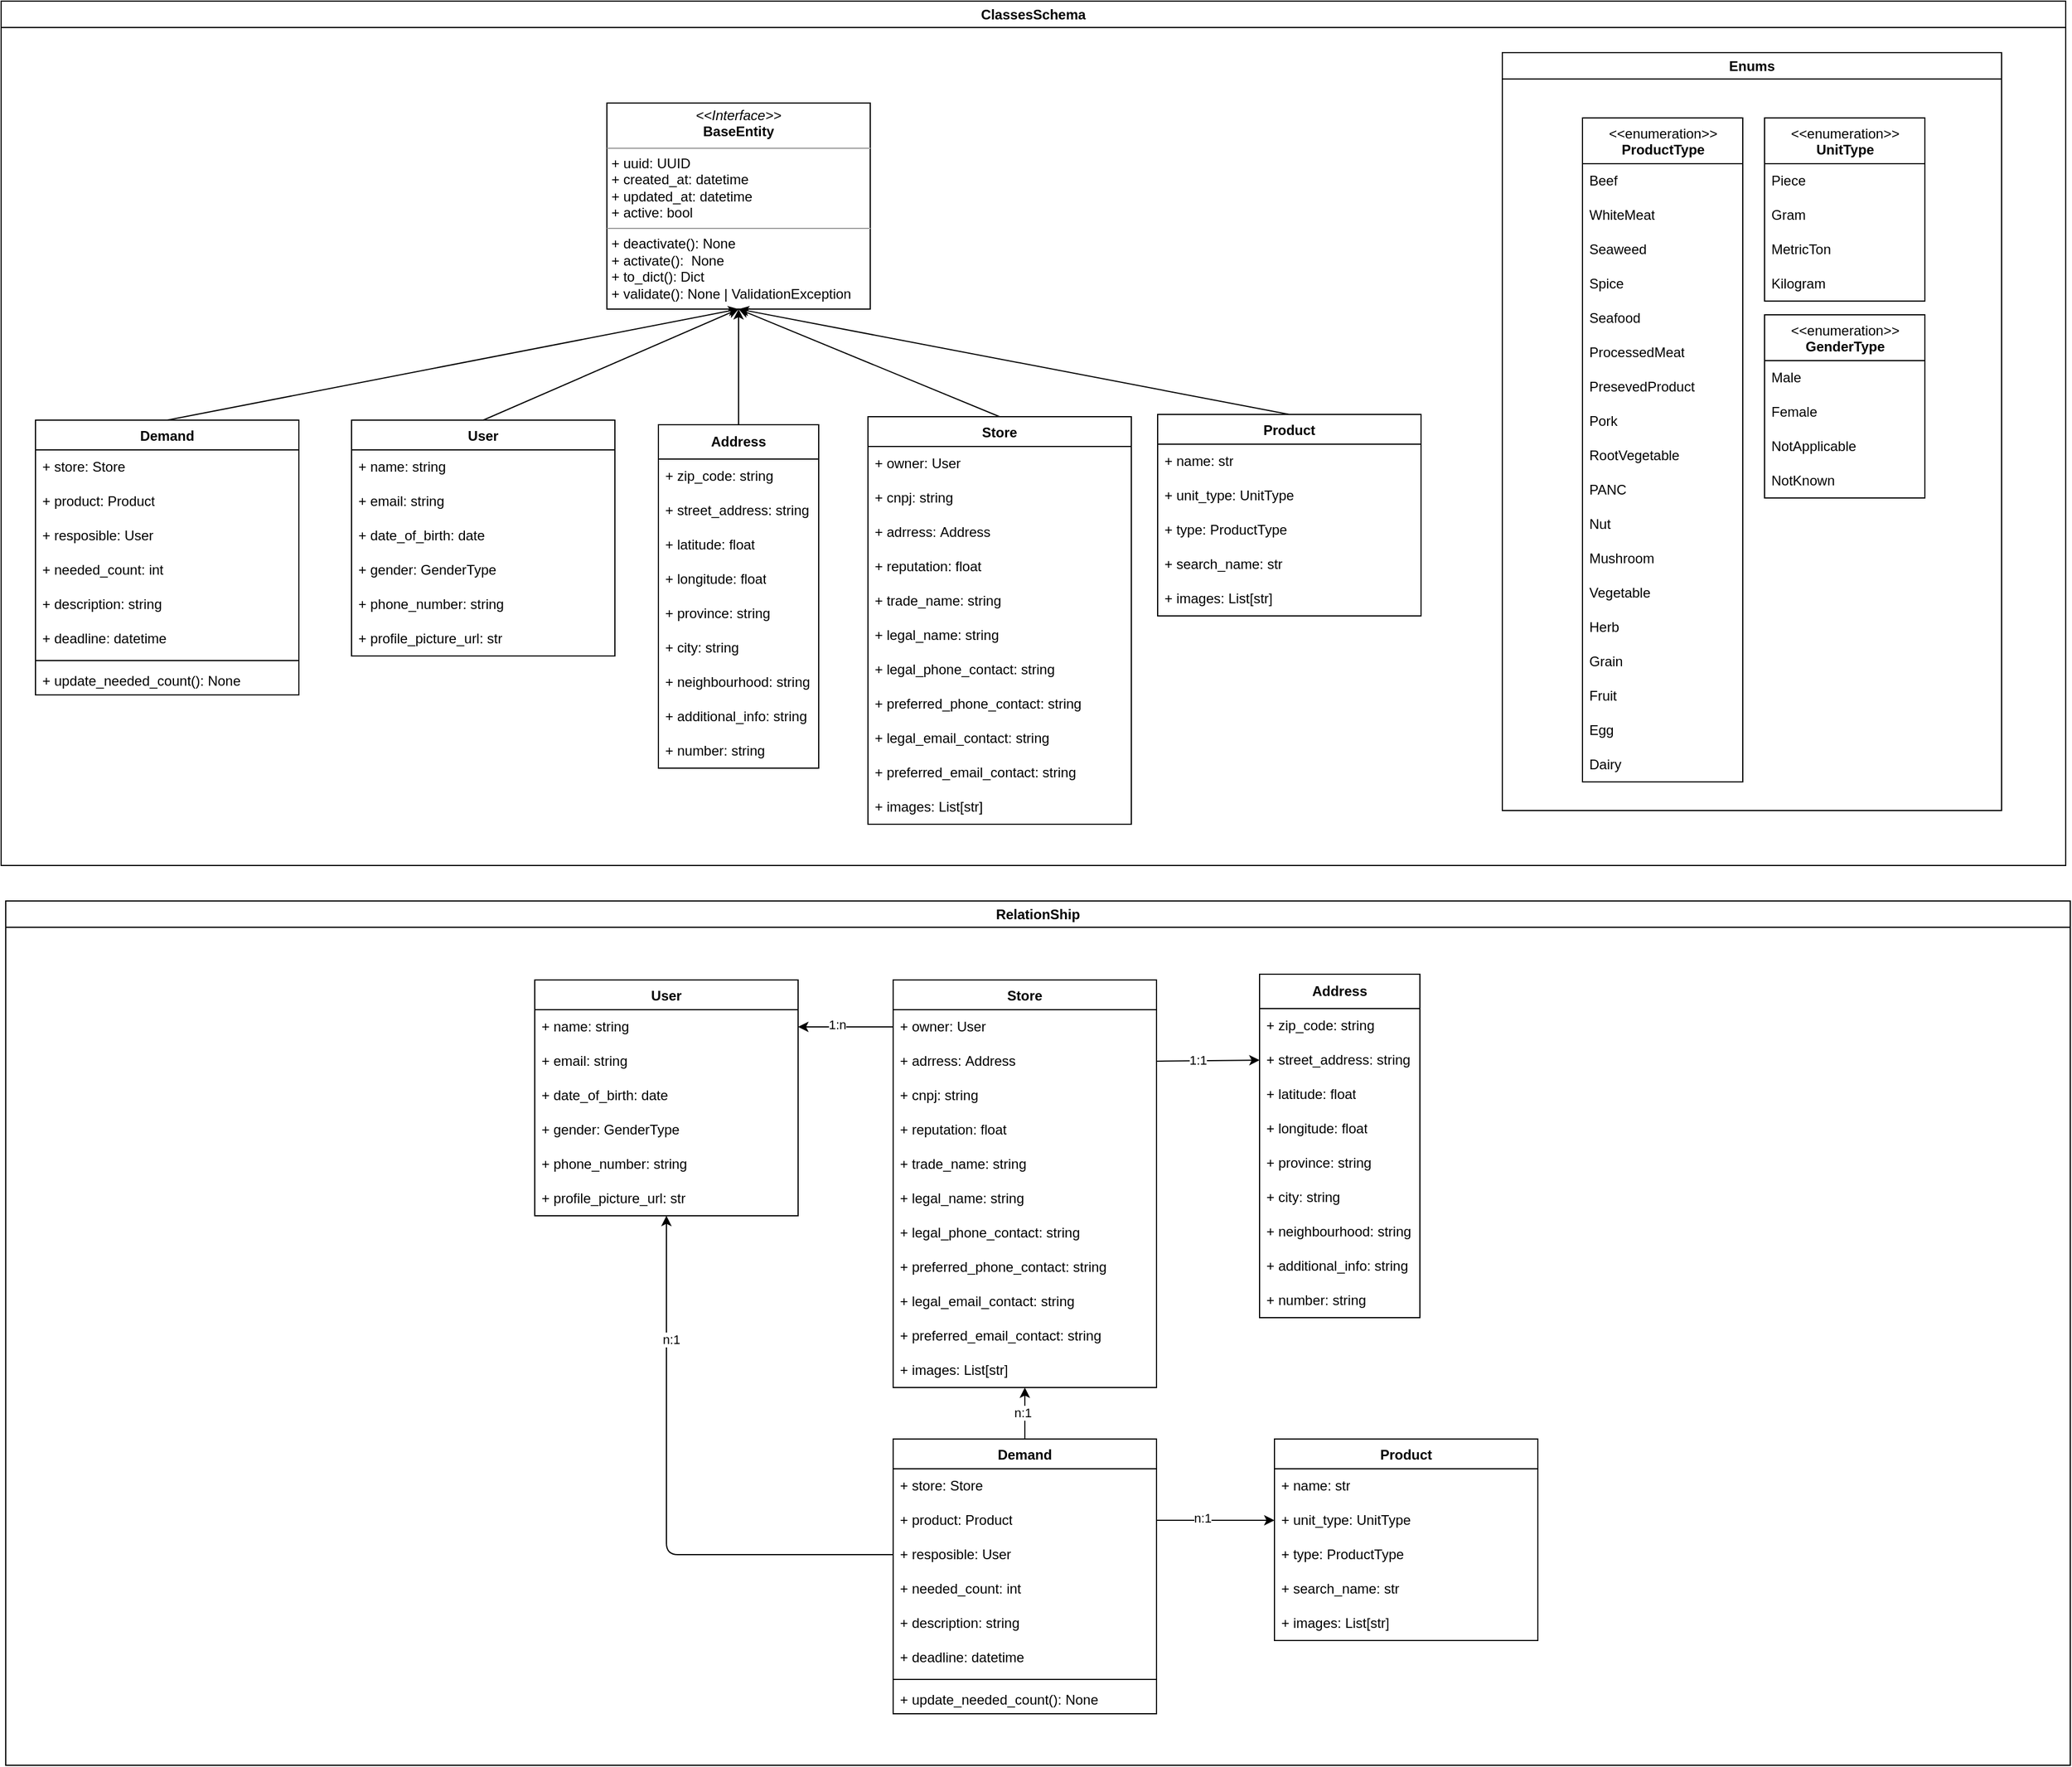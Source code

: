 <mxfile>
    <diagram id="O-HHleiyIl8pwxLoaR7Z" name="Page-1">
        <mxGraphModel dx="2432" dy="5298" grid="0" gridSize="10" guides="1" tooltips="1" connect="1" arrows="1" fold="1" page="0" pageScale="1" pageWidth="850" pageHeight="1100" math="0" shadow="0">
            <root>
                <mxCell id="0"/>
                <mxCell id="1" parent="0"/>
                <mxCell id="453" value="RelationShip" style="swimlane;whiteSpace=wrap;html=1;" parent="1" vertex="1">
                    <mxGeometry x="1027" y="-2513" width="1803" height="755" as="geometry"/>
                </mxCell>
                <mxCell id="1115" value="Product" style="swimlane;fontStyle=1;align=center;verticalAlign=top;childLayout=stackLayout;horizontal=1;startSize=26;horizontalStack=0;resizeParent=1;resizeParentMax=0;resizeLast=0;collapsible=1;marginBottom=0;" parent="453" vertex="1">
                    <mxGeometry x="1108" y="470" width="230" height="176" as="geometry"/>
                </mxCell>
                <mxCell id="1116" value="+ name: str" style="text;strokeColor=none;fillColor=none;align=left;verticalAlign=middle;spacingLeft=4;spacingRight=4;overflow=hidden;points=[[0,0.5],[1,0.5]];portConstraint=eastwest;rotatable=0;whiteSpace=wrap;html=1;" parent="1115" vertex="1">
                    <mxGeometry y="26" width="230" height="30" as="geometry"/>
                </mxCell>
                <mxCell id="1117" value="+ unit_type: UnitType" style="text;strokeColor=none;fillColor=none;align=left;verticalAlign=middle;spacingLeft=4;spacingRight=4;overflow=hidden;points=[[0,0.5],[1,0.5]];portConstraint=eastwest;rotatable=0;whiteSpace=wrap;html=1;" parent="1115" vertex="1">
                    <mxGeometry y="56" width="230" height="30" as="geometry"/>
                </mxCell>
                <mxCell id="1118" value="+ type: ProductType" style="text;strokeColor=none;fillColor=none;align=left;verticalAlign=middle;spacingLeft=4;spacingRight=4;overflow=hidden;points=[[0,0.5],[1,0.5]];portConstraint=eastwest;rotatable=0;whiteSpace=wrap;html=1;" parent="1115" vertex="1">
                    <mxGeometry y="86" width="230" height="30" as="geometry"/>
                </mxCell>
                <mxCell id="1119" value="+ search_name: str" style="text;strokeColor=none;fillColor=none;align=left;verticalAlign=middle;spacingLeft=4;spacingRight=4;overflow=hidden;points=[[0,0.5],[1,0.5]];portConstraint=eastwest;rotatable=0;whiteSpace=wrap;html=1;" parent="1115" vertex="1">
                    <mxGeometry y="116" width="230" height="30" as="geometry"/>
                </mxCell>
                <mxCell id="1120" value="+ images: List[str]" style="text;strokeColor=none;fillColor=none;align=left;verticalAlign=middle;spacingLeft=4;spacingRight=4;overflow=hidden;points=[[0,0.5],[1,0.5]];portConstraint=eastwest;rotatable=0;whiteSpace=wrap;html=1;" parent="1115" vertex="1">
                    <mxGeometry y="146" width="230" height="30" as="geometry"/>
                </mxCell>
                <mxCell id="1121" value="Store" style="swimlane;fontStyle=1;align=center;verticalAlign=top;childLayout=stackLayout;horizontal=1;startSize=26;horizontalStack=0;resizeParent=1;resizeParentMax=0;resizeLast=0;collapsible=1;marginBottom=0;" parent="453" vertex="1">
                    <mxGeometry x="775" y="69" width="230" height="356" as="geometry"/>
                </mxCell>
                <mxCell id="1122" value="+ owner: User" style="text;strokeColor=none;fillColor=none;align=left;verticalAlign=middle;spacingLeft=4;spacingRight=4;overflow=hidden;points=[[0,0.5],[1,0.5]];portConstraint=eastwest;rotatable=0;whiteSpace=wrap;html=1;" parent="1121" vertex="1">
                    <mxGeometry y="26" width="230" height="30" as="geometry"/>
                </mxCell>
                <mxCell id="1124" value="+ adrress:&amp;nbsp;&lt;span style=&quot;text-align: center;&quot;&gt;Address&lt;/span&gt;" style="text;strokeColor=none;fillColor=none;align=left;verticalAlign=middle;spacingLeft=4;spacingRight=4;overflow=hidden;points=[[0,0.5],[1,0.5]];portConstraint=eastwest;rotatable=0;whiteSpace=wrap;html=1;" parent="1121" vertex="1">
                    <mxGeometry y="56" width="230" height="30" as="geometry"/>
                </mxCell>
                <mxCell id="1123" value="+ cnpj: string" style="text;strokeColor=none;fillColor=none;align=left;verticalAlign=middle;spacingLeft=4;spacingRight=4;overflow=hidden;points=[[0,0.5],[1,0.5]];portConstraint=eastwest;rotatable=0;whiteSpace=wrap;html=1;" parent="1121" vertex="1">
                    <mxGeometry y="86" width="230" height="30" as="geometry"/>
                </mxCell>
                <mxCell id="1125" value="+ reputation:&amp;nbsp;&lt;span style=&quot;text-align: center;&quot;&gt;float&lt;/span&gt;" style="text;strokeColor=none;fillColor=none;align=left;verticalAlign=middle;spacingLeft=4;spacingRight=4;overflow=hidden;points=[[0,0.5],[1,0.5]];portConstraint=eastwest;rotatable=0;whiteSpace=wrap;html=1;" parent="1121" vertex="1">
                    <mxGeometry y="116" width="230" height="30" as="geometry"/>
                </mxCell>
                <mxCell id="1126" value="+ trade_name: string" style="text;strokeColor=none;fillColor=none;align=left;verticalAlign=middle;spacingLeft=4;spacingRight=4;overflow=hidden;points=[[0,0.5],[1,0.5]];portConstraint=eastwest;rotatable=0;whiteSpace=wrap;html=1;" parent="1121" vertex="1">
                    <mxGeometry y="146" width="230" height="30" as="geometry"/>
                </mxCell>
                <mxCell id="1127" value="+ legal_name: string" style="text;strokeColor=none;fillColor=none;align=left;verticalAlign=middle;spacingLeft=4;spacingRight=4;overflow=hidden;points=[[0,0.5],[1,0.5]];portConstraint=eastwest;rotatable=0;whiteSpace=wrap;html=1;" parent="1121" vertex="1">
                    <mxGeometry y="176" width="230" height="30" as="geometry"/>
                </mxCell>
                <mxCell id="1128" value="+ legal_phone_contact: string" style="text;strokeColor=none;fillColor=none;align=left;verticalAlign=middle;spacingLeft=4;spacingRight=4;overflow=hidden;points=[[0,0.5],[1,0.5]];portConstraint=eastwest;rotatable=0;whiteSpace=wrap;html=1;" parent="1121" vertex="1">
                    <mxGeometry y="206" width="230" height="30" as="geometry"/>
                </mxCell>
                <mxCell id="1129" value="+ preferred_phone_contact: string" style="text;strokeColor=none;fillColor=none;align=left;verticalAlign=middle;spacingLeft=4;spacingRight=4;overflow=hidden;points=[[0,0.5],[1,0.5]];portConstraint=eastwest;rotatable=0;whiteSpace=wrap;html=1;" parent="1121" vertex="1">
                    <mxGeometry y="236" width="230" height="30" as="geometry"/>
                </mxCell>
                <mxCell id="1130" value="+ legal_email_contact: string" style="text;strokeColor=none;fillColor=none;align=left;verticalAlign=middle;spacingLeft=4;spacingRight=4;overflow=hidden;points=[[0,0.5],[1,0.5]];portConstraint=eastwest;rotatable=0;whiteSpace=wrap;html=1;" parent="1121" vertex="1">
                    <mxGeometry y="266" width="230" height="30" as="geometry"/>
                </mxCell>
                <mxCell id="1131" value="+ preferred_email_contact: string" style="text;strokeColor=none;fillColor=none;align=left;verticalAlign=middle;spacingLeft=4;spacingRight=4;overflow=hidden;points=[[0,0.5],[1,0.5]];portConstraint=eastwest;rotatable=0;whiteSpace=wrap;html=1;" parent="1121" vertex="1">
                    <mxGeometry y="296" width="230" height="30" as="geometry"/>
                </mxCell>
                <mxCell id="1132" value="+ images: List[str]" style="text;strokeColor=none;fillColor=none;align=left;verticalAlign=middle;spacingLeft=4;spacingRight=4;overflow=hidden;points=[[0,0.5],[1,0.5]];portConstraint=eastwest;rotatable=0;whiteSpace=wrap;html=1;" parent="1121" vertex="1">
                    <mxGeometry y="326" width="230" height="30" as="geometry"/>
                </mxCell>
                <mxCell id="1133" value="User" style="swimlane;fontStyle=1;align=center;verticalAlign=top;childLayout=stackLayout;horizontal=1;startSize=26;horizontalStack=0;resizeParent=1;resizeParentMax=0;resizeLast=0;collapsible=1;marginBottom=0;" parent="453" vertex="1">
                    <mxGeometry x="462" y="69" width="230" height="206" as="geometry"/>
                </mxCell>
                <mxCell id="1134" value="+ name: string" style="text;strokeColor=none;fillColor=none;align=left;verticalAlign=middle;spacingLeft=4;spacingRight=4;overflow=hidden;points=[[0,0.5],[1,0.5]];portConstraint=eastwest;rotatable=0;whiteSpace=wrap;html=1;" parent="1133" vertex="1">
                    <mxGeometry y="26" width="230" height="30" as="geometry"/>
                </mxCell>
                <mxCell id="1135" value="+ email: string" style="text;strokeColor=none;fillColor=none;align=left;verticalAlign=middle;spacingLeft=4;spacingRight=4;overflow=hidden;points=[[0,0.5],[1,0.5]];portConstraint=eastwest;rotatable=0;whiteSpace=wrap;html=1;" parent="1133" vertex="1">
                    <mxGeometry y="56" width="230" height="30" as="geometry"/>
                </mxCell>
                <mxCell id="1136" value="+ date_of_birth: date" style="text;strokeColor=none;fillColor=none;align=left;verticalAlign=middle;spacingLeft=4;spacingRight=4;overflow=hidden;points=[[0,0.5],[1,0.5]];portConstraint=eastwest;rotatable=0;whiteSpace=wrap;html=1;" parent="1133" vertex="1">
                    <mxGeometry y="86" width="230" height="30" as="geometry"/>
                </mxCell>
                <mxCell id="1137" value="+ gender: GenderType" style="text;strokeColor=none;fillColor=none;align=left;verticalAlign=middle;spacingLeft=4;spacingRight=4;overflow=hidden;points=[[0,0.5],[1,0.5]];portConstraint=eastwest;rotatable=0;whiteSpace=wrap;html=1;" parent="1133" vertex="1">
                    <mxGeometry y="116" width="230" height="30" as="geometry"/>
                </mxCell>
                <mxCell id="1138" value="+ phone_number: string" style="text;strokeColor=none;fillColor=none;align=left;verticalAlign=middle;spacingLeft=4;spacingRight=4;overflow=hidden;points=[[0,0.5],[1,0.5]];portConstraint=eastwest;rotatable=0;whiteSpace=wrap;html=1;" parent="1133" vertex="1">
                    <mxGeometry y="146" width="230" height="30" as="geometry"/>
                </mxCell>
                <mxCell id="1139" value="+ profile_picture_url: str" style="text;strokeColor=none;fillColor=none;align=left;verticalAlign=middle;spacingLeft=4;spacingRight=4;overflow=hidden;points=[[0,0.5],[1,0.5]];portConstraint=eastwest;rotatable=0;whiteSpace=wrap;html=1;" parent="1133" vertex="1">
                    <mxGeometry y="176" width="230" height="30" as="geometry"/>
                </mxCell>
                <mxCell id="1140" style="edgeStyle=none;html=1;exitX=0;exitY=0.5;exitDx=0;exitDy=0;entryX=1;entryY=0.5;entryDx=0;entryDy=0;" parent="453" source="1122" target="1134" edge="1">
                    <mxGeometry relative="1" as="geometry"/>
                </mxCell>
                <mxCell id="1141" value="1:n" style="edgeLabel;html=1;align=center;verticalAlign=middle;resizable=0;points=[];" parent="1140" vertex="1" connectable="0">
                    <mxGeometry x="0.182" y="-2" relative="1" as="geometry">
                        <mxPoint as="offset"/>
                    </mxGeometry>
                </mxCell>
                <mxCell id="1143" value="Address" style="swimlane;fontStyle=1;childLayout=stackLayout;horizontal=1;startSize=30;horizontalStack=0;resizeParent=1;resizeParentMax=0;resizeLast=0;collapsible=1;marginBottom=0;whiteSpace=wrap;html=1;" parent="453" vertex="1">
                    <mxGeometry x="1095" y="64" width="140" height="300" as="geometry"/>
                </mxCell>
                <mxCell id="1144" value="+ zip_code: string" style="text;strokeColor=none;fillColor=none;align=left;verticalAlign=middle;spacingLeft=4;spacingRight=4;overflow=hidden;points=[[0,0.5],[1,0.5]];portConstraint=eastwest;rotatable=0;whiteSpace=wrap;html=1;" parent="1143" vertex="1">
                    <mxGeometry y="30" width="140" height="30" as="geometry"/>
                </mxCell>
                <mxCell id="1145" value="+ street_address: string" style="text;strokeColor=none;fillColor=none;align=left;verticalAlign=middle;spacingLeft=4;spacingRight=4;overflow=hidden;points=[[0,0.5],[1,0.5]];portConstraint=eastwest;rotatable=0;whiteSpace=wrap;html=1;" parent="1143" vertex="1">
                    <mxGeometry y="60" width="140" height="30" as="geometry"/>
                </mxCell>
                <mxCell id="1146" value="+ latitude: float" style="text;strokeColor=none;fillColor=none;align=left;verticalAlign=middle;spacingLeft=4;spacingRight=4;overflow=hidden;points=[[0,0.5],[1,0.5]];portConstraint=eastwest;rotatable=0;whiteSpace=wrap;html=1;" parent="1143" vertex="1">
                    <mxGeometry y="90" width="140" height="30" as="geometry"/>
                </mxCell>
                <mxCell id="1147" value="+ longitude: float" style="text;strokeColor=none;fillColor=none;align=left;verticalAlign=middle;spacingLeft=4;spacingRight=4;overflow=hidden;points=[[0,0.5],[1,0.5]];portConstraint=eastwest;rotatable=0;whiteSpace=wrap;html=1;" parent="1143" vertex="1">
                    <mxGeometry y="120" width="140" height="30" as="geometry"/>
                </mxCell>
                <mxCell id="1148" value="+ province: string" style="text;strokeColor=none;fillColor=none;align=left;verticalAlign=middle;spacingLeft=4;spacingRight=4;overflow=hidden;points=[[0,0.5],[1,0.5]];portConstraint=eastwest;rotatable=0;whiteSpace=wrap;html=1;" parent="1143" vertex="1">
                    <mxGeometry y="150" width="140" height="30" as="geometry"/>
                </mxCell>
                <mxCell id="1149" value="+ city: string" style="text;strokeColor=none;fillColor=none;align=left;verticalAlign=middle;spacingLeft=4;spacingRight=4;overflow=hidden;points=[[0,0.5],[1,0.5]];portConstraint=eastwest;rotatable=0;whiteSpace=wrap;html=1;" parent="1143" vertex="1">
                    <mxGeometry y="180" width="140" height="30" as="geometry"/>
                </mxCell>
                <mxCell id="1150" value="+ neighbourhood: string" style="text;strokeColor=none;fillColor=none;align=left;verticalAlign=middle;spacingLeft=4;spacingRight=4;overflow=hidden;points=[[0,0.5],[1,0.5]];portConstraint=eastwest;rotatable=0;whiteSpace=wrap;html=1;" parent="1143" vertex="1">
                    <mxGeometry y="210" width="140" height="30" as="geometry"/>
                </mxCell>
                <mxCell id="1151" value="+ additional_info: string" style="text;strokeColor=none;fillColor=none;align=left;verticalAlign=middle;spacingLeft=4;spacingRight=4;overflow=hidden;points=[[0,0.5],[1,0.5]];portConstraint=eastwest;rotatable=0;whiteSpace=wrap;html=1;" parent="1143" vertex="1">
                    <mxGeometry y="240" width="140" height="30" as="geometry"/>
                </mxCell>
                <mxCell id="1152" value="+ number: string" style="text;strokeColor=none;fillColor=none;align=left;verticalAlign=middle;spacingLeft=4;spacingRight=4;overflow=hidden;points=[[0,0.5],[1,0.5]];portConstraint=eastwest;rotatable=0;whiteSpace=wrap;html=1;" parent="1143" vertex="1">
                    <mxGeometry y="270" width="140" height="30" as="geometry"/>
                </mxCell>
                <mxCell id="1153" style="edgeStyle=none;html=1;exitX=1;exitY=0.5;exitDx=0;exitDy=0;entryX=0;entryY=0.5;entryDx=0;entryDy=0;" parent="453" source="1124" target="1145" edge="1">
                    <mxGeometry relative="1" as="geometry"/>
                </mxCell>
                <mxCell id="1154" value="1:1" style="edgeLabel;html=1;align=center;verticalAlign=middle;resizable=0;points=[];" parent="1153" vertex="1" connectable="0">
                    <mxGeometry x="-0.197" y="1" relative="1" as="geometry">
                        <mxPoint as="offset"/>
                    </mxGeometry>
                </mxCell>
                <mxCell id="1166" style="edgeStyle=none;html=1;exitX=0.5;exitY=0;exitDx=0;exitDy=0;" parent="453" source="1155" target="1132" edge="1">
                    <mxGeometry relative="1" as="geometry"/>
                </mxCell>
                <mxCell id="1167" value="n:1" style="edgeLabel;html=1;align=center;verticalAlign=middle;resizable=0;points=[];" parent="1166" vertex="1" connectable="0">
                    <mxGeometry x="0.03" y="2" relative="1" as="geometry">
                        <mxPoint as="offset"/>
                    </mxGeometry>
                </mxCell>
                <mxCell id="1155" value="Demand" style="swimlane;fontStyle=1;align=center;verticalAlign=top;childLayout=stackLayout;horizontal=1;startSize=26;horizontalStack=0;resizeParent=1;resizeParentMax=0;resizeLast=0;collapsible=1;marginBottom=0;" parent="453" vertex="1">
                    <mxGeometry x="775" y="470" width="230" height="240" as="geometry"/>
                </mxCell>
                <mxCell id="1156" value="+ store: Store" style="text;strokeColor=none;fillColor=none;align=left;verticalAlign=middle;spacingLeft=4;spacingRight=4;overflow=hidden;points=[[0,0.5],[1,0.5]];portConstraint=eastwest;rotatable=0;whiteSpace=wrap;html=1;" parent="1155" vertex="1">
                    <mxGeometry y="26" width="230" height="30" as="geometry"/>
                </mxCell>
                <mxCell id="1157" value="+ product: Product" style="text;strokeColor=none;fillColor=none;align=left;verticalAlign=middle;spacingLeft=4;spacingRight=4;overflow=hidden;points=[[0,0.5],[1,0.5]];portConstraint=eastwest;rotatable=0;whiteSpace=wrap;html=1;" parent="1155" vertex="1">
                    <mxGeometry y="56" width="230" height="30" as="geometry"/>
                </mxCell>
                <mxCell id="1158" value="+ resposible: User" style="text;strokeColor=none;fillColor=none;align=left;verticalAlign=middle;spacingLeft=4;spacingRight=4;overflow=hidden;points=[[0,0.5],[1,0.5]];portConstraint=eastwest;rotatable=0;whiteSpace=wrap;html=1;" parent="1155" vertex="1">
                    <mxGeometry y="86" width="230" height="30" as="geometry"/>
                </mxCell>
                <mxCell id="1159" value="+ needed_count: int" style="text;strokeColor=none;fillColor=none;align=left;verticalAlign=middle;spacingLeft=4;spacingRight=4;overflow=hidden;points=[[0,0.5],[1,0.5]];portConstraint=eastwest;rotatable=0;whiteSpace=wrap;html=1;" parent="1155" vertex="1">
                    <mxGeometry y="116" width="230" height="30" as="geometry"/>
                </mxCell>
                <mxCell id="1160" value="+ description: string" style="text;strokeColor=none;fillColor=none;align=left;verticalAlign=middle;spacingLeft=4;spacingRight=4;overflow=hidden;points=[[0,0.5],[1,0.5]];portConstraint=eastwest;rotatable=0;whiteSpace=wrap;html=1;" parent="1155" vertex="1">
                    <mxGeometry y="146" width="230" height="30" as="geometry"/>
                </mxCell>
                <mxCell id="1161" value="+ deadline: datetime" style="text;strokeColor=none;fillColor=none;align=left;verticalAlign=middle;spacingLeft=4;spacingRight=4;overflow=hidden;points=[[0,0.5],[1,0.5]];portConstraint=eastwest;rotatable=0;whiteSpace=wrap;html=1;" parent="1155" vertex="1">
                    <mxGeometry y="176" width="230" height="30" as="geometry"/>
                </mxCell>
                <mxCell id="1162" value="" style="line;strokeWidth=1;fillColor=none;align=left;verticalAlign=middle;spacingTop=-1;spacingLeft=3;spacingRight=3;rotatable=0;labelPosition=right;points=[];portConstraint=eastwest;strokeColor=inherit;" parent="1155" vertex="1">
                    <mxGeometry y="206" width="230" height="8" as="geometry"/>
                </mxCell>
                <mxCell id="1163" value="+ update_needed_count(): None" style="text;strokeColor=none;fillColor=none;align=left;verticalAlign=top;spacingLeft=4;spacingRight=4;overflow=hidden;rotatable=0;points=[[0,0.5],[1,0.5]];portConstraint=eastwest;" parent="1155" vertex="1">
                    <mxGeometry y="214" width="230" height="26" as="geometry"/>
                </mxCell>
                <mxCell id="1164" style="edgeStyle=none;html=1;exitX=1;exitY=0.5;exitDx=0;exitDy=0;entryX=0;entryY=0.5;entryDx=0;entryDy=0;" parent="453" source="1157" target="1117" edge="1">
                    <mxGeometry relative="1" as="geometry"/>
                </mxCell>
                <mxCell id="1165" value="n:1" style="edgeLabel;html=1;align=center;verticalAlign=middle;resizable=0;points=[];" parent="1164" vertex="1" connectable="0">
                    <mxGeometry x="-0.224" y="2" relative="1" as="geometry">
                        <mxPoint as="offset"/>
                    </mxGeometry>
                </mxCell>
                <mxCell id="41m4tgYZ7IycCjoYGs1l-1168" style="edgeStyle=none;html=1;exitX=0;exitY=0.5;exitDx=0;exitDy=0;" parent="453" source="1158" target="1139" edge="1">
                    <mxGeometry relative="1" as="geometry">
                        <Array as="points">
                            <mxPoint x="577" y="571"/>
                        </Array>
                    </mxGeometry>
                </mxCell>
                <mxCell id="41m4tgYZ7IycCjoYGs1l-1169" value="n:1" style="edgeLabel;html=1;align=center;verticalAlign=middle;resizable=0;points=[];" parent="41m4tgYZ7IycCjoYGs1l-1168" vertex="1" connectable="0">
                    <mxGeometry x="0.562" y="-4" relative="1" as="geometry">
                        <mxPoint as="offset"/>
                    </mxGeometry>
                </mxCell>
                <mxCell id="1034" value="Enums" style="swimlane;whiteSpace=wrap;html=1;" parent="1" vertex="1">
                    <mxGeometry x="2334" y="-3254" width="436" height="662" as="geometry"/>
                </mxCell>
                <mxCell id="1035" value="&amp;lt;&amp;lt;enumeration&amp;gt;&amp;gt;&lt;br&gt;&lt;b&gt;UnitType&lt;/b&gt;" style="swimlane;fontStyle=0;align=center;verticalAlign=top;childLayout=stackLayout;horizontal=1;startSize=40;horizontalStack=0;resizeParent=1;resizeParentMax=0;resizeLast=0;collapsible=0;marginBottom=0;html=1;" parent="1034" vertex="1">
                    <mxGeometry x="229" y="57" width="140" height="160" as="geometry"/>
                </mxCell>
                <mxCell id="1036" value="Piece" style="text;strokeColor=none;fillColor=none;align=left;verticalAlign=middle;spacingLeft=4;spacingRight=4;overflow=hidden;points=[[0,0.5],[1,0.5]];portConstraint=eastwest;rotatable=0;whiteSpace=wrap;html=1;" parent="1035" vertex="1">
                    <mxGeometry y="40" width="140" height="30" as="geometry"/>
                </mxCell>
                <mxCell id="1037" value="Gram" style="text;strokeColor=none;fillColor=none;align=left;verticalAlign=middle;spacingLeft=4;spacingRight=4;overflow=hidden;points=[[0,0.5],[1,0.5]];portConstraint=eastwest;rotatable=0;whiteSpace=wrap;html=1;" parent="1035" vertex="1">
                    <mxGeometry y="70" width="140" height="30" as="geometry"/>
                </mxCell>
                <mxCell id="1038" value="MetricTon" style="text;strokeColor=none;fillColor=none;align=left;verticalAlign=middle;spacingLeft=4;spacingRight=4;overflow=hidden;points=[[0,0.5],[1,0.5]];portConstraint=eastwest;rotatable=0;whiteSpace=wrap;html=1;" parent="1035" vertex="1">
                    <mxGeometry y="100" width="140" height="30" as="geometry"/>
                </mxCell>
                <mxCell id="1039" value="Kilogram" style="text;strokeColor=none;fillColor=none;align=left;verticalAlign=middle;spacingLeft=4;spacingRight=4;overflow=hidden;points=[[0,0.5],[1,0.5]];portConstraint=eastwest;rotatable=0;whiteSpace=wrap;html=1;" parent="1035" vertex="1">
                    <mxGeometry y="130" width="140" height="30" as="geometry"/>
                </mxCell>
                <mxCell id="1040" value="&amp;lt;&amp;lt;enumeration&amp;gt;&amp;gt;&lt;br&gt;&lt;span style=&quot;&quot;&gt;&lt;b&gt;ProductType&lt;/b&gt;&lt;br&gt;&lt;/span&gt;" style="swimlane;fontStyle=0;align=center;verticalAlign=top;childLayout=stackLayout;horizontal=1;startSize=40;horizontalStack=0;resizeParent=1;resizeParentMax=0;resizeLast=0;collapsible=0;marginBottom=0;html=1;" parent="1034" vertex="1">
                    <mxGeometry x="70" y="57" width="140" height="580" as="geometry"/>
                </mxCell>
                <mxCell id="1041" value="Beef" style="text;strokeColor=none;fillColor=none;align=left;verticalAlign=middle;spacingLeft=4;spacingRight=4;overflow=hidden;points=[[0,0.5],[1,0.5]];portConstraint=eastwest;rotatable=0;whiteSpace=wrap;html=1;" parent="1040" vertex="1">
                    <mxGeometry y="40" width="140" height="30" as="geometry"/>
                </mxCell>
                <mxCell id="1042" value="WhiteMeat" style="text;strokeColor=none;fillColor=none;align=left;verticalAlign=middle;spacingLeft=4;spacingRight=4;overflow=hidden;points=[[0,0.5],[1,0.5]];portConstraint=eastwest;rotatable=0;whiteSpace=wrap;html=1;" parent="1040" vertex="1">
                    <mxGeometry y="70" width="140" height="30" as="geometry"/>
                </mxCell>
                <mxCell id="1043" value="Seaweed" style="text;strokeColor=none;fillColor=none;align=left;verticalAlign=middle;spacingLeft=4;spacingRight=4;overflow=hidden;points=[[0,0.5],[1,0.5]];portConstraint=eastwest;rotatable=0;whiteSpace=wrap;html=1;" parent="1040" vertex="1">
                    <mxGeometry y="100" width="140" height="30" as="geometry"/>
                </mxCell>
                <mxCell id="1044" value="Spice" style="text;strokeColor=none;fillColor=none;align=left;verticalAlign=middle;spacingLeft=4;spacingRight=4;overflow=hidden;points=[[0,0.5],[1,0.5]];portConstraint=eastwest;rotatable=0;whiteSpace=wrap;html=1;" parent="1040" vertex="1">
                    <mxGeometry y="130" width="140" height="30" as="geometry"/>
                </mxCell>
                <mxCell id="1045" value="Seafood" style="text;strokeColor=none;fillColor=none;align=left;verticalAlign=middle;spacingLeft=4;spacingRight=4;overflow=hidden;points=[[0,0.5],[1,0.5]];portConstraint=eastwest;rotatable=0;whiteSpace=wrap;html=1;" parent="1040" vertex="1">
                    <mxGeometry y="160" width="140" height="30" as="geometry"/>
                </mxCell>
                <mxCell id="1046" value="ProcessedMeat" style="text;strokeColor=none;fillColor=none;align=left;verticalAlign=middle;spacingLeft=4;spacingRight=4;overflow=hidden;points=[[0,0.5],[1,0.5]];portConstraint=eastwest;rotatable=0;whiteSpace=wrap;html=1;" parent="1040" vertex="1">
                    <mxGeometry y="190" width="140" height="30" as="geometry"/>
                </mxCell>
                <mxCell id="1047" value="PresevedProduct" style="text;strokeColor=none;fillColor=none;align=left;verticalAlign=middle;spacingLeft=4;spacingRight=4;overflow=hidden;points=[[0,0.5],[1,0.5]];portConstraint=eastwest;rotatable=0;whiteSpace=wrap;html=1;" parent="1040" vertex="1">
                    <mxGeometry y="220" width="140" height="30" as="geometry"/>
                </mxCell>
                <mxCell id="1048" value="Pork" style="text;strokeColor=none;fillColor=none;align=left;verticalAlign=middle;spacingLeft=4;spacingRight=4;overflow=hidden;points=[[0,0.5],[1,0.5]];portConstraint=eastwest;rotatable=0;whiteSpace=wrap;html=1;" parent="1040" vertex="1">
                    <mxGeometry y="250" width="140" height="30" as="geometry"/>
                </mxCell>
                <mxCell id="1049" value="RootVegetable" style="text;strokeColor=none;fillColor=none;align=left;verticalAlign=middle;spacingLeft=4;spacingRight=4;overflow=hidden;points=[[0,0.5],[1,0.5]];portConstraint=eastwest;rotatable=0;whiteSpace=wrap;html=1;" parent="1040" vertex="1">
                    <mxGeometry y="280" width="140" height="30" as="geometry"/>
                </mxCell>
                <mxCell id="1050" value="PANC" style="text;strokeColor=none;fillColor=none;align=left;verticalAlign=middle;spacingLeft=4;spacingRight=4;overflow=hidden;points=[[0,0.5],[1,0.5]];portConstraint=eastwest;rotatable=0;whiteSpace=wrap;html=1;" parent="1040" vertex="1">
                    <mxGeometry y="310" width="140" height="30" as="geometry"/>
                </mxCell>
                <mxCell id="1051" value="Nut" style="text;strokeColor=none;fillColor=none;align=left;verticalAlign=middle;spacingLeft=4;spacingRight=4;overflow=hidden;points=[[0,0.5],[1,0.5]];portConstraint=eastwest;rotatable=0;whiteSpace=wrap;html=1;" parent="1040" vertex="1">
                    <mxGeometry y="340" width="140" height="30" as="geometry"/>
                </mxCell>
                <mxCell id="1052" value="Mushroom" style="text;strokeColor=none;fillColor=none;align=left;verticalAlign=middle;spacingLeft=4;spacingRight=4;overflow=hidden;points=[[0,0.5],[1,0.5]];portConstraint=eastwest;rotatable=0;whiteSpace=wrap;html=1;" parent="1040" vertex="1">
                    <mxGeometry y="370" width="140" height="30" as="geometry"/>
                </mxCell>
                <mxCell id="1053" value="Vegetable" style="text;strokeColor=none;fillColor=none;align=left;verticalAlign=middle;spacingLeft=4;spacingRight=4;overflow=hidden;points=[[0,0.5],[1,0.5]];portConstraint=eastwest;rotatable=0;whiteSpace=wrap;html=1;" parent="1040" vertex="1">
                    <mxGeometry y="400" width="140" height="30" as="geometry"/>
                </mxCell>
                <mxCell id="1054" value="Herb" style="text;strokeColor=none;fillColor=none;align=left;verticalAlign=middle;spacingLeft=4;spacingRight=4;overflow=hidden;points=[[0,0.5],[1,0.5]];portConstraint=eastwest;rotatable=0;whiteSpace=wrap;html=1;" parent="1040" vertex="1">
                    <mxGeometry y="430" width="140" height="30" as="geometry"/>
                </mxCell>
                <mxCell id="1055" value="Grain" style="text;strokeColor=none;fillColor=none;align=left;verticalAlign=middle;spacingLeft=4;spacingRight=4;overflow=hidden;points=[[0,0.5],[1,0.5]];portConstraint=eastwest;rotatable=0;whiteSpace=wrap;html=1;" parent="1040" vertex="1">
                    <mxGeometry y="460" width="140" height="30" as="geometry"/>
                </mxCell>
                <mxCell id="1056" value="Fruit" style="text;strokeColor=none;fillColor=none;align=left;verticalAlign=middle;spacingLeft=4;spacingRight=4;overflow=hidden;points=[[0,0.5],[1,0.5]];portConstraint=eastwest;rotatable=0;whiteSpace=wrap;html=1;" parent="1040" vertex="1">
                    <mxGeometry y="490" width="140" height="30" as="geometry"/>
                </mxCell>
                <mxCell id="1057" value="Egg" style="text;strokeColor=none;fillColor=none;align=left;verticalAlign=middle;spacingLeft=4;spacingRight=4;overflow=hidden;points=[[0,0.5],[1,0.5]];portConstraint=eastwest;rotatable=0;whiteSpace=wrap;html=1;" parent="1040" vertex="1">
                    <mxGeometry y="520" width="140" height="30" as="geometry"/>
                </mxCell>
                <mxCell id="1058" value="Dairy" style="text;strokeColor=none;fillColor=none;align=left;verticalAlign=middle;spacingLeft=4;spacingRight=4;overflow=hidden;points=[[0,0.5],[1,0.5]];portConstraint=eastwest;rotatable=0;whiteSpace=wrap;html=1;" parent="1040" vertex="1">
                    <mxGeometry y="550" width="140" height="30" as="geometry"/>
                </mxCell>
                <mxCell id="1059" value="&amp;lt;&amp;lt;enumeration&amp;gt;&amp;gt;&lt;br&gt;&lt;b&gt;GenderType&lt;/b&gt;" style="swimlane;fontStyle=0;align=center;verticalAlign=top;childLayout=stackLayout;horizontal=1;startSize=40;horizontalStack=0;resizeParent=1;resizeParentMax=0;resizeLast=0;collapsible=0;marginBottom=0;html=1;" parent="1034" vertex="1">
                    <mxGeometry x="229" y="229" width="140" height="160" as="geometry"/>
                </mxCell>
                <mxCell id="1060" value="Male" style="text;strokeColor=none;fillColor=none;align=left;verticalAlign=middle;spacingLeft=4;spacingRight=4;overflow=hidden;points=[[0,0.5],[1,0.5]];portConstraint=eastwest;rotatable=0;whiteSpace=wrap;html=1;" parent="1059" vertex="1">
                    <mxGeometry y="40" width="140" height="30" as="geometry"/>
                </mxCell>
                <mxCell id="1061" value="Female" style="text;strokeColor=none;fillColor=none;align=left;verticalAlign=middle;spacingLeft=4;spacingRight=4;overflow=hidden;points=[[0,0.5],[1,0.5]];portConstraint=eastwest;rotatable=0;whiteSpace=wrap;html=1;" parent="1059" vertex="1">
                    <mxGeometry y="70" width="140" height="30" as="geometry"/>
                </mxCell>
                <mxCell id="1062" value="NotApplicable" style="text;strokeColor=none;fillColor=none;align=left;verticalAlign=middle;spacingLeft=4;spacingRight=4;overflow=hidden;points=[[0,0.5],[1,0.5]];portConstraint=eastwest;rotatable=0;whiteSpace=wrap;html=1;" parent="1059" vertex="1">
                    <mxGeometry y="100" width="140" height="30" as="geometry"/>
                </mxCell>
                <mxCell id="1063" value="NotKnown" style="text;strokeColor=none;fillColor=none;align=left;verticalAlign=middle;spacingLeft=4;spacingRight=4;overflow=hidden;points=[[0,0.5],[1,0.5]];portConstraint=eastwest;rotatable=0;whiteSpace=wrap;html=1;" parent="1059" vertex="1">
                    <mxGeometry y="130" width="140" height="30" as="geometry"/>
                </mxCell>
                <mxCell id="1064" value="Product" style="swimlane;fontStyle=1;align=center;verticalAlign=top;childLayout=stackLayout;horizontal=1;startSize=26;horizontalStack=0;resizeParent=1;resizeParentMax=0;resizeLast=0;collapsible=1;marginBottom=0;" parent="1" vertex="1">
                    <mxGeometry x="2033" y="-2938" width="230" height="176" as="geometry"/>
                </mxCell>
                <mxCell id="1065" value="+ name: str" style="text;strokeColor=none;fillColor=none;align=left;verticalAlign=middle;spacingLeft=4;spacingRight=4;overflow=hidden;points=[[0,0.5],[1,0.5]];portConstraint=eastwest;rotatable=0;whiteSpace=wrap;html=1;" parent="1064" vertex="1">
                    <mxGeometry y="26" width="230" height="30" as="geometry"/>
                </mxCell>
                <mxCell id="1066" value="+ unit_type: UnitType" style="text;strokeColor=none;fillColor=none;align=left;verticalAlign=middle;spacingLeft=4;spacingRight=4;overflow=hidden;points=[[0,0.5],[1,0.5]];portConstraint=eastwest;rotatable=0;whiteSpace=wrap;html=1;" parent="1064" vertex="1">
                    <mxGeometry y="56" width="230" height="30" as="geometry"/>
                </mxCell>
                <mxCell id="1067" value="+ type: ProductType" style="text;strokeColor=none;fillColor=none;align=left;verticalAlign=middle;spacingLeft=4;spacingRight=4;overflow=hidden;points=[[0,0.5],[1,0.5]];portConstraint=eastwest;rotatable=0;whiteSpace=wrap;html=1;" parent="1064" vertex="1">
                    <mxGeometry y="86" width="230" height="30" as="geometry"/>
                </mxCell>
                <mxCell id="1068" value="+ search_name: str" style="text;strokeColor=none;fillColor=none;align=left;verticalAlign=middle;spacingLeft=4;spacingRight=4;overflow=hidden;points=[[0,0.5],[1,0.5]];portConstraint=eastwest;rotatable=0;whiteSpace=wrap;html=1;" parent="1064" vertex="1">
                    <mxGeometry y="116" width="230" height="30" as="geometry"/>
                </mxCell>
                <mxCell id="1069" value="+ images: List[str]" style="text;strokeColor=none;fillColor=none;align=left;verticalAlign=middle;spacingLeft=4;spacingRight=4;overflow=hidden;points=[[0,0.5],[1,0.5]];portConstraint=eastwest;rotatable=0;whiteSpace=wrap;html=1;" parent="1064" vertex="1">
                    <mxGeometry y="146" width="230" height="30" as="geometry"/>
                </mxCell>
                <mxCell id="1070" value="Store" style="swimlane;fontStyle=1;align=center;verticalAlign=top;childLayout=stackLayout;horizontal=1;startSize=26;horizontalStack=0;resizeParent=1;resizeParentMax=0;resizeLast=0;collapsible=1;marginBottom=0;" parent="1" vertex="1">
                    <mxGeometry x="1780" y="-2936" width="230" height="356" as="geometry"/>
                </mxCell>
                <mxCell id="1071" value="+ owner: User" style="text;strokeColor=none;fillColor=none;align=left;verticalAlign=middle;spacingLeft=4;spacingRight=4;overflow=hidden;points=[[0,0.5],[1,0.5]];portConstraint=eastwest;rotatable=0;whiteSpace=wrap;html=1;" parent="1070" vertex="1">
                    <mxGeometry y="26" width="230" height="30" as="geometry"/>
                </mxCell>
                <mxCell id="1072" value="+ cnpj: string" style="text;strokeColor=none;fillColor=none;align=left;verticalAlign=middle;spacingLeft=4;spacingRight=4;overflow=hidden;points=[[0,0.5],[1,0.5]];portConstraint=eastwest;rotatable=0;whiteSpace=wrap;html=1;" parent="1070" vertex="1">
                    <mxGeometry y="56" width="230" height="30" as="geometry"/>
                </mxCell>
                <mxCell id="1073" value="+ adrress:&amp;nbsp;&lt;span style=&quot;text-align: center;&quot;&gt;Address&lt;/span&gt;" style="text;strokeColor=none;fillColor=none;align=left;verticalAlign=middle;spacingLeft=4;spacingRight=4;overflow=hidden;points=[[0,0.5],[1,0.5]];portConstraint=eastwest;rotatable=0;whiteSpace=wrap;html=1;" parent="1070" vertex="1">
                    <mxGeometry y="86" width="230" height="30" as="geometry"/>
                </mxCell>
                <mxCell id="1074" value="+ reputation:&amp;nbsp;&lt;span style=&quot;text-align: center;&quot;&gt;float&lt;/span&gt;" style="text;strokeColor=none;fillColor=none;align=left;verticalAlign=middle;spacingLeft=4;spacingRight=4;overflow=hidden;points=[[0,0.5],[1,0.5]];portConstraint=eastwest;rotatable=0;whiteSpace=wrap;html=1;" parent="1070" vertex="1">
                    <mxGeometry y="116" width="230" height="30" as="geometry"/>
                </mxCell>
                <mxCell id="1075" value="+ trade_name: string" style="text;strokeColor=none;fillColor=none;align=left;verticalAlign=middle;spacingLeft=4;spacingRight=4;overflow=hidden;points=[[0,0.5],[1,0.5]];portConstraint=eastwest;rotatable=0;whiteSpace=wrap;html=1;" parent="1070" vertex="1">
                    <mxGeometry y="146" width="230" height="30" as="geometry"/>
                </mxCell>
                <mxCell id="1076" value="+ legal_name: string" style="text;strokeColor=none;fillColor=none;align=left;verticalAlign=middle;spacingLeft=4;spacingRight=4;overflow=hidden;points=[[0,0.5],[1,0.5]];portConstraint=eastwest;rotatable=0;whiteSpace=wrap;html=1;" parent="1070" vertex="1">
                    <mxGeometry y="176" width="230" height="30" as="geometry"/>
                </mxCell>
                <mxCell id="1077" value="+ legal_phone_contact: string" style="text;strokeColor=none;fillColor=none;align=left;verticalAlign=middle;spacingLeft=4;spacingRight=4;overflow=hidden;points=[[0,0.5],[1,0.5]];portConstraint=eastwest;rotatable=0;whiteSpace=wrap;html=1;" parent="1070" vertex="1">
                    <mxGeometry y="206" width="230" height="30" as="geometry"/>
                </mxCell>
                <mxCell id="1078" value="+ preferred_phone_contact: string" style="text;strokeColor=none;fillColor=none;align=left;verticalAlign=middle;spacingLeft=4;spacingRight=4;overflow=hidden;points=[[0,0.5],[1,0.5]];portConstraint=eastwest;rotatable=0;whiteSpace=wrap;html=1;" parent="1070" vertex="1">
                    <mxGeometry y="236" width="230" height="30" as="geometry"/>
                </mxCell>
                <mxCell id="1079" value="+ legal_email_contact: string" style="text;strokeColor=none;fillColor=none;align=left;verticalAlign=middle;spacingLeft=4;spacingRight=4;overflow=hidden;points=[[0,0.5],[1,0.5]];portConstraint=eastwest;rotatable=0;whiteSpace=wrap;html=1;" parent="1070" vertex="1">
                    <mxGeometry y="266" width="230" height="30" as="geometry"/>
                </mxCell>
                <mxCell id="1080" value="+ preferred_email_contact: string" style="text;strokeColor=none;fillColor=none;align=left;verticalAlign=middle;spacingLeft=4;spacingRight=4;overflow=hidden;points=[[0,0.5],[1,0.5]];portConstraint=eastwest;rotatable=0;whiteSpace=wrap;html=1;" parent="1070" vertex="1">
                    <mxGeometry y="296" width="230" height="30" as="geometry"/>
                </mxCell>
                <mxCell id="1081" value="+ images: List[str]" style="text;strokeColor=none;fillColor=none;align=left;verticalAlign=middle;spacingLeft=4;spacingRight=4;overflow=hidden;points=[[0,0.5],[1,0.5]];portConstraint=eastwest;rotatable=0;whiteSpace=wrap;html=1;" parent="1070" vertex="1">
                    <mxGeometry y="326" width="230" height="30" as="geometry"/>
                </mxCell>
                <mxCell id="1082" value="Address" style="swimlane;fontStyle=1;childLayout=stackLayout;horizontal=1;startSize=30;horizontalStack=0;resizeParent=1;resizeParentMax=0;resizeLast=0;collapsible=1;marginBottom=0;whiteSpace=wrap;html=1;" parent="1" vertex="1">
                    <mxGeometry x="1597" y="-2929" width="140" height="300" as="geometry"/>
                </mxCell>
                <mxCell id="1083" value="+ zip_code: string" style="text;strokeColor=none;fillColor=none;align=left;verticalAlign=middle;spacingLeft=4;spacingRight=4;overflow=hidden;points=[[0,0.5],[1,0.5]];portConstraint=eastwest;rotatable=0;whiteSpace=wrap;html=1;" parent="1082" vertex="1">
                    <mxGeometry y="30" width="140" height="30" as="geometry"/>
                </mxCell>
                <mxCell id="1084" value="+ street_address: string" style="text;strokeColor=none;fillColor=none;align=left;verticalAlign=middle;spacingLeft=4;spacingRight=4;overflow=hidden;points=[[0,0.5],[1,0.5]];portConstraint=eastwest;rotatable=0;whiteSpace=wrap;html=1;" parent="1082" vertex="1">
                    <mxGeometry y="60" width="140" height="30" as="geometry"/>
                </mxCell>
                <mxCell id="1085" value="+ latitude: float" style="text;strokeColor=none;fillColor=none;align=left;verticalAlign=middle;spacingLeft=4;spacingRight=4;overflow=hidden;points=[[0,0.5],[1,0.5]];portConstraint=eastwest;rotatable=0;whiteSpace=wrap;html=1;" parent="1082" vertex="1">
                    <mxGeometry y="90" width="140" height="30" as="geometry"/>
                </mxCell>
                <mxCell id="1086" value="+ longitude: float" style="text;strokeColor=none;fillColor=none;align=left;verticalAlign=middle;spacingLeft=4;spacingRight=4;overflow=hidden;points=[[0,0.5],[1,0.5]];portConstraint=eastwest;rotatable=0;whiteSpace=wrap;html=1;" parent="1082" vertex="1">
                    <mxGeometry y="120" width="140" height="30" as="geometry"/>
                </mxCell>
                <mxCell id="1087" value="+ province: string" style="text;strokeColor=none;fillColor=none;align=left;verticalAlign=middle;spacingLeft=4;spacingRight=4;overflow=hidden;points=[[0,0.5],[1,0.5]];portConstraint=eastwest;rotatable=0;whiteSpace=wrap;html=1;" parent="1082" vertex="1">
                    <mxGeometry y="150" width="140" height="30" as="geometry"/>
                </mxCell>
                <mxCell id="1088" value="+ city: string" style="text;strokeColor=none;fillColor=none;align=left;verticalAlign=middle;spacingLeft=4;spacingRight=4;overflow=hidden;points=[[0,0.5],[1,0.5]];portConstraint=eastwest;rotatable=0;whiteSpace=wrap;html=1;" parent="1082" vertex="1">
                    <mxGeometry y="180" width="140" height="30" as="geometry"/>
                </mxCell>
                <mxCell id="1089" value="+ neighbourhood: string" style="text;strokeColor=none;fillColor=none;align=left;verticalAlign=middle;spacingLeft=4;spacingRight=4;overflow=hidden;points=[[0,0.5],[1,0.5]];portConstraint=eastwest;rotatable=0;whiteSpace=wrap;html=1;" parent="1082" vertex="1">
                    <mxGeometry y="210" width="140" height="30" as="geometry"/>
                </mxCell>
                <mxCell id="1090" value="+ additional_info: string" style="text;strokeColor=none;fillColor=none;align=left;verticalAlign=middle;spacingLeft=4;spacingRight=4;overflow=hidden;points=[[0,0.5],[1,0.5]];portConstraint=eastwest;rotatable=0;whiteSpace=wrap;html=1;" parent="1082" vertex="1">
                    <mxGeometry y="240" width="140" height="30" as="geometry"/>
                </mxCell>
                <mxCell id="1091" value="+ number: string" style="text;strokeColor=none;fillColor=none;align=left;verticalAlign=middle;spacingLeft=4;spacingRight=4;overflow=hidden;points=[[0,0.5],[1,0.5]];portConstraint=eastwest;rotatable=0;whiteSpace=wrap;html=1;" parent="1082" vertex="1">
                    <mxGeometry y="270" width="140" height="30" as="geometry"/>
                </mxCell>
                <mxCell id="1092" value="&lt;p style=&quot;margin:0px;margin-top:4px;text-align:center;&quot;&gt;&lt;i&gt;&amp;lt;&amp;lt;Interface&amp;gt;&amp;gt;&lt;/i&gt;&lt;br&gt;&lt;b&gt;BaseEntity&lt;/b&gt;&lt;/p&gt;&lt;hr size=&quot;1&quot;&gt;&lt;p style=&quot;margin:0px;margin-left:4px;&quot;&gt;+ uuid: UUID&lt;br&gt;+ created_at: datetime&lt;/p&gt;&lt;p style=&quot;margin:0px;margin-left:4px;&quot;&gt;+ updated_at: datetime&lt;/p&gt;&lt;p style=&quot;margin:0px;margin-left:4px;&quot;&gt;+ active: bool&lt;/p&gt;&lt;hr size=&quot;1&quot;&gt;&lt;p style=&quot;margin:0px;margin-left:4px;&quot;&gt;+ deactivate(): None&lt;br&gt;+ activate():&amp;nbsp; None&lt;/p&gt;&lt;p style=&quot;margin:0px;margin-left:4px;&quot;&gt;+ to_dict(): Dict&lt;/p&gt;&lt;p style=&quot;margin:0px;margin-left:4px;&quot;&gt;+ validate(): None | ValidationException&lt;/p&gt;" style="verticalAlign=top;align=left;overflow=fill;fontSize=12;fontFamily=Helvetica;html=1;" parent="1" vertex="1">
                    <mxGeometry x="1552" y="-3210" width="230" height="180" as="geometry"/>
                </mxCell>
                <mxCell id="1093" style="edgeStyle=none;html=1;exitX=0.5;exitY=0;exitDx=0;exitDy=0;entryX=0.5;entryY=1;entryDx=0;entryDy=0;" parent="1" source="1082" target="1092" edge="1">
                    <mxGeometry relative="1" as="geometry">
                        <mxPoint x="1858" y="-3091" as="sourcePoint"/>
                        <mxPoint x="1643" y="-3155" as="targetPoint"/>
                    </mxGeometry>
                </mxCell>
                <mxCell id="1094" style="edgeStyle=none;html=1;exitX=0.5;exitY=0;exitDx=0;exitDy=0;entryX=0.5;entryY=1;entryDx=0;entryDy=0;" parent="1" source="1070" target="1092" edge="1">
                    <mxGeometry relative="1" as="geometry">
                        <mxPoint x="1812" y="-3136" as="sourcePoint"/>
                        <mxPoint x="2787" y="-3423" as="targetPoint"/>
                    </mxGeometry>
                </mxCell>
                <mxCell id="1095" style="edgeStyle=none;html=1;exitX=0.5;exitY=0;exitDx=0;exitDy=0;entryX=0.5;entryY=1;entryDx=0;entryDy=0;" parent="1" source="1064" target="1092" edge="1">
                    <mxGeometry relative="1" as="geometry">
                        <mxPoint x="3317" y="-2915" as="sourcePoint"/>
                        <mxPoint x="3015" y="-3464" as="targetPoint"/>
                    </mxGeometry>
                </mxCell>
                <mxCell id="1096" value="Demand" style="swimlane;fontStyle=1;align=center;verticalAlign=top;childLayout=stackLayout;horizontal=1;startSize=26;horizontalStack=0;resizeParent=1;resizeParentMax=0;resizeLast=0;collapsible=1;marginBottom=0;" parent="1" vertex="1">
                    <mxGeometry x="1053" y="-2933" width="230" height="240" as="geometry"/>
                </mxCell>
                <mxCell id="1097" value="+ store: Store" style="text;strokeColor=none;fillColor=none;align=left;verticalAlign=middle;spacingLeft=4;spacingRight=4;overflow=hidden;points=[[0,0.5],[1,0.5]];portConstraint=eastwest;rotatable=0;whiteSpace=wrap;html=1;" parent="1096" vertex="1">
                    <mxGeometry y="26" width="230" height="30" as="geometry"/>
                </mxCell>
                <mxCell id="1098" value="+ product: Product" style="text;strokeColor=none;fillColor=none;align=left;verticalAlign=middle;spacingLeft=4;spacingRight=4;overflow=hidden;points=[[0,0.5],[1,0.5]];portConstraint=eastwest;rotatable=0;whiteSpace=wrap;html=1;" parent="1096" vertex="1">
                    <mxGeometry y="56" width="230" height="30" as="geometry"/>
                </mxCell>
                <mxCell id="1099" value="+ resposible: User" style="text;strokeColor=none;fillColor=none;align=left;verticalAlign=middle;spacingLeft=4;spacingRight=4;overflow=hidden;points=[[0,0.5],[1,0.5]];portConstraint=eastwest;rotatable=0;whiteSpace=wrap;html=1;" parent="1096" vertex="1">
                    <mxGeometry y="86" width="230" height="30" as="geometry"/>
                </mxCell>
                <mxCell id="1100" value="+ needed_count: int" style="text;strokeColor=none;fillColor=none;align=left;verticalAlign=middle;spacingLeft=4;spacingRight=4;overflow=hidden;points=[[0,0.5],[1,0.5]];portConstraint=eastwest;rotatable=0;whiteSpace=wrap;html=1;" parent="1096" vertex="1">
                    <mxGeometry y="116" width="230" height="30" as="geometry"/>
                </mxCell>
                <mxCell id="1101" value="+ description: string" style="text;strokeColor=none;fillColor=none;align=left;verticalAlign=middle;spacingLeft=4;spacingRight=4;overflow=hidden;points=[[0,0.5],[1,0.5]];portConstraint=eastwest;rotatable=0;whiteSpace=wrap;html=1;" parent="1096" vertex="1">
                    <mxGeometry y="146" width="230" height="30" as="geometry"/>
                </mxCell>
                <mxCell id="1102" value="+ deadline: datetime" style="text;strokeColor=none;fillColor=none;align=left;verticalAlign=middle;spacingLeft=4;spacingRight=4;overflow=hidden;points=[[0,0.5],[1,0.5]];portConstraint=eastwest;rotatable=0;whiteSpace=wrap;html=1;" parent="1096" vertex="1">
                    <mxGeometry y="176" width="230" height="30" as="geometry"/>
                </mxCell>
                <mxCell id="1103" value="" style="line;strokeWidth=1;fillColor=none;align=left;verticalAlign=middle;spacingTop=-1;spacingLeft=3;spacingRight=3;rotatable=0;labelPosition=right;points=[];portConstraint=eastwest;strokeColor=inherit;" parent="1096" vertex="1">
                    <mxGeometry y="206" width="230" height="8" as="geometry"/>
                </mxCell>
                <mxCell id="1104" value="+ update_needed_count(): None" style="text;strokeColor=none;fillColor=none;align=left;verticalAlign=top;spacingLeft=4;spacingRight=4;overflow=hidden;rotatable=0;points=[[0,0.5],[1,0.5]];portConstraint=eastwest;" parent="1096" vertex="1">
                    <mxGeometry y="214" width="230" height="26" as="geometry"/>
                </mxCell>
                <mxCell id="1105" style="edgeStyle=none;html=1;exitX=0.5;exitY=0;exitDx=0;exitDy=0;entryX=0.5;entryY=1;entryDx=0;entryDy=0;" parent="1" source="1096" target="1092" edge="1">
                    <mxGeometry relative="1" as="geometry">
                        <mxPoint x="278" y="-2836" as="sourcePoint"/>
                        <mxPoint x="1573" y="-3121" as="targetPoint"/>
                    </mxGeometry>
                </mxCell>
                <mxCell id="1106" value="User" style="swimlane;fontStyle=1;align=center;verticalAlign=top;childLayout=stackLayout;horizontal=1;startSize=26;horizontalStack=0;resizeParent=1;resizeParentMax=0;resizeLast=0;collapsible=1;marginBottom=0;" parent="1" vertex="1">
                    <mxGeometry x="1329" y="-2933" width="230" height="206" as="geometry"/>
                </mxCell>
                <mxCell id="1107" value="+ name: string" style="text;strokeColor=none;fillColor=none;align=left;verticalAlign=middle;spacingLeft=4;spacingRight=4;overflow=hidden;points=[[0,0.5],[1,0.5]];portConstraint=eastwest;rotatable=0;whiteSpace=wrap;html=1;" parent="1106" vertex="1">
                    <mxGeometry y="26" width="230" height="30" as="geometry"/>
                </mxCell>
                <mxCell id="1108" value="+ email: string" style="text;strokeColor=none;fillColor=none;align=left;verticalAlign=middle;spacingLeft=4;spacingRight=4;overflow=hidden;points=[[0,0.5],[1,0.5]];portConstraint=eastwest;rotatable=0;whiteSpace=wrap;html=1;" parent="1106" vertex="1">
                    <mxGeometry y="56" width="230" height="30" as="geometry"/>
                </mxCell>
                <mxCell id="1109" value="+ date_of_birth: date" style="text;strokeColor=none;fillColor=none;align=left;verticalAlign=middle;spacingLeft=4;spacingRight=4;overflow=hidden;points=[[0,0.5],[1,0.5]];portConstraint=eastwest;rotatable=0;whiteSpace=wrap;html=1;" parent="1106" vertex="1">
                    <mxGeometry y="86" width="230" height="30" as="geometry"/>
                </mxCell>
                <mxCell id="1110" value="+ gender: GenderType" style="text;strokeColor=none;fillColor=none;align=left;verticalAlign=middle;spacingLeft=4;spacingRight=4;overflow=hidden;points=[[0,0.5],[1,0.5]];portConstraint=eastwest;rotatable=0;whiteSpace=wrap;html=1;" parent="1106" vertex="1">
                    <mxGeometry y="116" width="230" height="30" as="geometry"/>
                </mxCell>
                <mxCell id="1111" value="+ phone_number: string" style="text;strokeColor=none;fillColor=none;align=left;verticalAlign=middle;spacingLeft=4;spacingRight=4;overflow=hidden;points=[[0,0.5],[1,0.5]];portConstraint=eastwest;rotatable=0;whiteSpace=wrap;html=1;" parent="1106" vertex="1">
                    <mxGeometry y="146" width="230" height="30" as="geometry"/>
                </mxCell>
                <mxCell id="1112" value="+ profile_picture_url: str" style="text;strokeColor=none;fillColor=none;align=left;verticalAlign=middle;spacingLeft=4;spacingRight=4;overflow=hidden;points=[[0,0.5],[1,0.5]];portConstraint=eastwest;rotatable=0;whiteSpace=wrap;html=1;" parent="1106" vertex="1">
                    <mxGeometry y="176" width="230" height="30" as="geometry"/>
                </mxCell>
                <mxCell id="1113" style="edgeStyle=none;html=1;exitX=0.5;exitY=0;exitDx=0;exitDy=0;entryX=0.5;entryY=1;entryDx=0;entryDy=0;" parent="1" source="1106" target="1092" edge="1">
                    <mxGeometry relative="1" as="geometry">
                        <mxPoint x="470" y="-2893" as="sourcePoint"/>
                        <mxPoint x="1445" y="-3180" as="targetPoint"/>
                    </mxGeometry>
                </mxCell>
                <mxCell id="1114" value="ClassesSchema" style="swimlane;whiteSpace=wrap;html=1;" parent="1" vertex="1">
                    <mxGeometry x="1023" y="-3299" width="1803" height="755" as="geometry"/>
                </mxCell>
            </root>
        </mxGraphModel>
    </diagram>
    <diagram id="heyxbNIkgnhpkFkM4DbN" name="Page-2">
        <mxGraphModel dx="1838" dy="849" grid="1" gridSize="10" guides="1" tooltips="1" connect="1" arrows="1" fold="1" page="1" pageScale="1" pageWidth="850" pageHeight="1100" math="0" shadow="0">
            <root>
                <mxCell id="0"/>
                <mxCell id="1" parent="0"/>
            </root>
        </mxGraphModel>
    </diagram>
</mxfile>